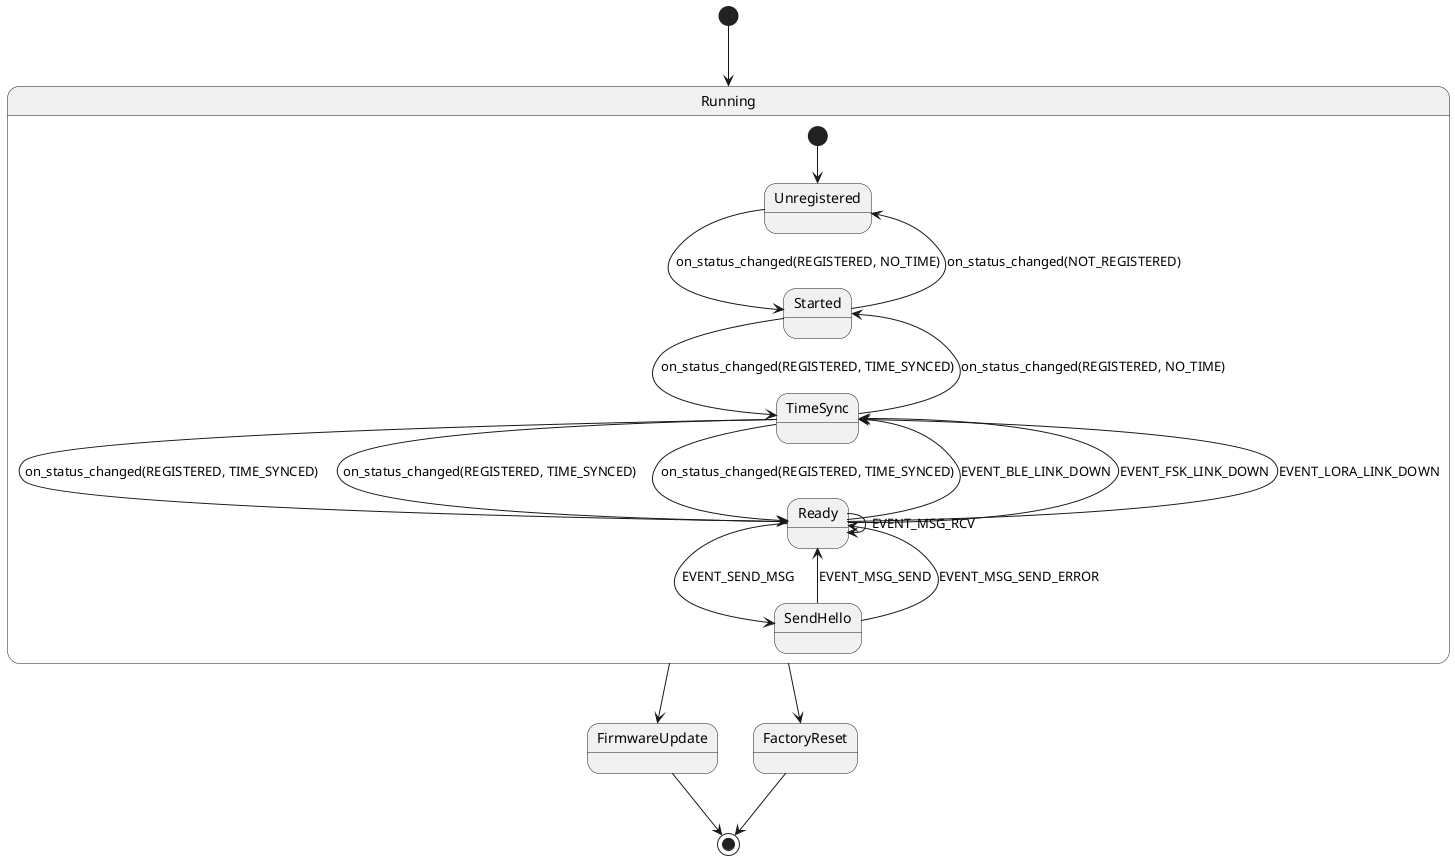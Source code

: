 @startuml template state machine

[*] --> Running
state Running{
[*] --> Unregistered
Unregistered --> Started : on_status_changed(REGISTERED, NO_TIME)
Started --> Unregistered : on_status_changed(NOT_REGISTERED)
Started --> TimeSync : on_status_changed(REGISTERED, TIME_SYNCED)
TimeSync --> Started : on_status_changed(REGISTERED, NO_TIME)
TimeSync --> Ready : on_status_changed(REGISTERED, TIME_SYNCED)
TimeSync --> Ready : on_status_changed(REGISTERED, TIME_SYNCED)
TimeSync --> Ready : on_status_changed(REGISTERED, TIME_SYNCED)
Ready --> TimeSync : EVENT_BLE_LINK_DOWN
Ready --> TimeSync : EVENT_FSK_LINK_DOWN
Ready --> TimeSync : EVENT_LORA_LINK_DOWN
Ready --> Ready : EVENT_MSG_RCV
Ready --> SendHello : EVENT_SEND_MSG
SendHello --> Ready : EVENT_MSG_SEND
SendHello --> Ready : EVENT_MSG_SEND_ERROR
}
Running --> FirmwareUpdate
FirmwareUpdate --> [*]
Running --> FactoryReset
FactoryReset --> [*]
@enduml
